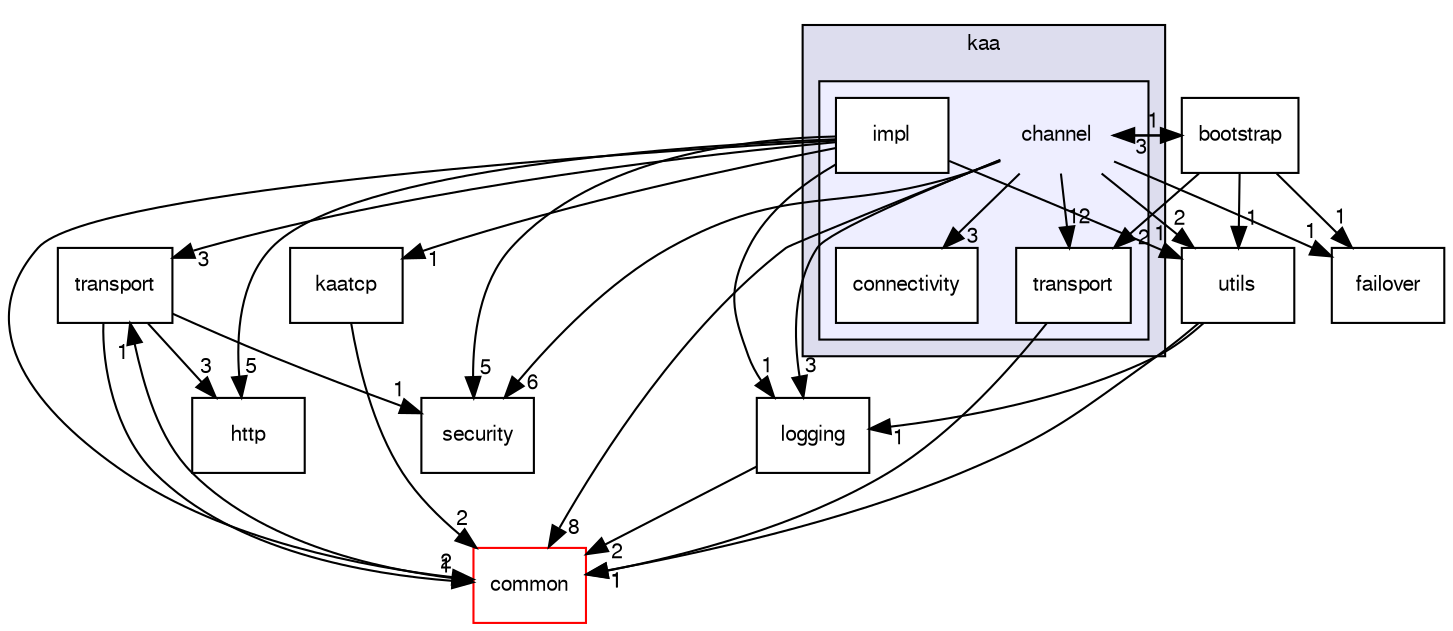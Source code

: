 digraph "/var/lib/jenkins/workspace/kaa_release_0_8_1/client/client-multi/client-cpp/kaa/channel" {
  bgcolor=transparent;
  compound=true
  node [ fontsize="10", fontname="FreeSans"];
  edge [ labelfontsize="10", labelfontname="FreeSans"];
  subgraph clusterdir_166362611a1dac7bcb60d7f160b543eb {
    graph [ bgcolor="#ddddee", pencolor="black", label="kaa" fontname="FreeSans", fontsize="10", URL="dir_166362611a1dac7bcb60d7f160b543eb.html"]
  subgraph clusterdir_3c77a1bfb2f1b75ba905b9067f8f6b0b {
    graph [ bgcolor="#eeeeff", pencolor="black", label="" URL="dir_3c77a1bfb2f1b75ba905b9067f8f6b0b.html"];
    dir_3c77a1bfb2f1b75ba905b9067f8f6b0b [shape=plaintext label="channel"];
    dir_2573c70bee53359b6e387466921b626c [shape=box label="connectivity" color="black" fillcolor="white" style="filled" URL="dir_2573c70bee53359b6e387466921b626c.html"];
    dir_912d8b66df8cd5ec28ed80d584066eba [shape=box label="impl" color="black" fillcolor="white" style="filled" URL="dir_912d8b66df8cd5ec28ed80d584066eba.html"];
    dir_443ceb76431a9b3cdecbdb0632ea6934 [shape=box label="transport" color="black" fillcolor="white" style="filled" URL="dir_443ceb76431a9b3cdecbdb0632ea6934.html"];
  }
  }
  dir_200da5f6feac63b2fe25c8eec84518a3 [shape=box label="http" URL="dir_200da5f6feac63b2fe25c8eec84518a3.html"];
  dir_464c57354be72e337ec695cd5d934b8e [shape=box label="security" URL="dir_464c57354be72e337ec695cd5d934b8e.html"];
  dir_b5935b01fd2603397d786939c20164be [shape=box label="common" color="red" URL="dir_b5935b01fd2603397d786939c20164be.html"];
  dir_364fe8db2b0d3c8b064d9ba974daa161 [shape=box label="failover" URL="dir_364fe8db2b0d3c8b064d9ba974daa161.html"];
  dir_e3d1db47e27b41b8b15b9edcfa1842dd [shape=box label="utils" URL="dir_e3d1db47e27b41b8b15b9edcfa1842dd.html"];
  dir_0adc8c108fef56fe834e3bf24a90a817 [shape=box label="kaatcp" URL="dir_0adc8c108fef56fe834e3bf24a90a817.html"];
  dir_a2ae5a5307bc92fbaef4c5a3a742018e [shape=box label="bootstrap" URL="dir_a2ae5a5307bc92fbaef4c5a3a742018e.html"];
  dir_174009fed7d1335a6d062483af9a278a [shape=box label="transport" URL="dir_174009fed7d1335a6d062483af9a278a.html"];
  dir_0f7723c781078f8210cbf31cc0fe6a94 [shape=box label="logging" URL="dir_0f7723c781078f8210cbf31cc0fe6a94.html"];
  dir_3c77a1bfb2f1b75ba905b9067f8f6b0b->dir_464c57354be72e337ec695cd5d934b8e [headlabel="6", labeldistance=1.5 headhref="dir_000010_000031.html"];
  dir_3c77a1bfb2f1b75ba905b9067f8f6b0b->dir_2573c70bee53359b6e387466921b626c [headlabel="3", labeldistance=1.5 headhref="dir_000010_000011.html"];
  dir_3c77a1bfb2f1b75ba905b9067f8f6b0b->dir_443ceb76431a9b3cdecbdb0632ea6934 [headlabel="12", labeldistance=1.5 headhref="dir_000010_000013.html"];
  dir_3c77a1bfb2f1b75ba905b9067f8f6b0b->dir_b5935b01fd2603397d786939c20164be [headlabel="8", labeldistance=1.5 headhref="dir_000010_000014.html"];
  dir_3c77a1bfb2f1b75ba905b9067f8f6b0b->dir_364fe8db2b0d3c8b064d9ba974daa161 [headlabel="1", labeldistance=1.5 headhref="dir_000010_000022.html"];
  dir_3c77a1bfb2f1b75ba905b9067f8f6b0b->dir_e3d1db47e27b41b8b15b9edcfa1842dd [headlabel="2", labeldistance=1.5 headhref="dir_000010_000034.html"];
  dir_3c77a1bfb2f1b75ba905b9067f8f6b0b->dir_a2ae5a5307bc92fbaef4c5a3a742018e [headlabel="1", labeldistance=1.5 headhref="dir_000010_000009.html"];
  dir_3c77a1bfb2f1b75ba905b9067f8f6b0b->dir_0f7723c781078f8210cbf31cc0fe6a94 [headlabel="3", labeldistance=1.5 headhref="dir_000010_000027.html"];
  dir_443ceb76431a9b3cdecbdb0632ea6934->dir_b5935b01fd2603397d786939c20164be [headlabel="1", labeldistance=1.5 headhref="dir_000013_000014.html"];
  dir_b5935b01fd2603397d786939c20164be->dir_174009fed7d1335a6d062483af9a278a [headlabel="1", labeldistance=1.5 headhref="dir_000014_000033.html"];
  dir_e3d1db47e27b41b8b15b9edcfa1842dd->dir_b5935b01fd2603397d786939c20164be [headlabel="1", labeldistance=1.5 headhref="dir_000034_000014.html"];
  dir_e3d1db47e27b41b8b15b9edcfa1842dd->dir_0f7723c781078f8210cbf31cc0fe6a94 [headlabel="1", labeldistance=1.5 headhref="dir_000034_000027.html"];
  dir_0adc8c108fef56fe834e3bf24a90a817->dir_b5935b01fd2603397d786939c20164be [headlabel="2", labeldistance=1.5 headhref="dir_000024_000014.html"];
  dir_a2ae5a5307bc92fbaef4c5a3a742018e->dir_3c77a1bfb2f1b75ba905b9067f8f6b0b [headlabel="3", labeldistance=1.5 headhref="dir_000009_000010.html"];
  dir_a2ae5a5307bc92fbaef4c5a3a742018e->dir_443ceb76431a9b3cdecbdb0632ea6934 [headlabel="2", labeldistance=1.5 headhref="dir_000009_000013.html"];
  dir_a2ae5a5307bc92fbaef4c5a3a742018e->dir_364fe8db2b0d3c8b064d9ba974daa161 [headlabel="1", labeldistance=1.5 headhref="dir_000009_000022.html"];
  dir_a2ae5a5307bc92fbaef4c5a3a742018e->dir_e3d1db47e27b41b8b15b9edcfa1842dd [headlabel="1", labeldistance=1.5 headhref="dir_000009_000034.html"];
  dir_912d8b66df8cd5ec28ed80d584066eba->dir_200da5f6feac63b2fe25c8eec84518a3 [headlabel="5", labeldistance=1.5 headhref="dir_000012_000023.html"];
  dir_912d8b66df8cd5ec28ed80d584066eba->dir_464c57354be72e337ec695cd5d934b8e [headlabel="5", labeldistance=1.5 headhref="dir_000012_000031.html"];
  dir_912d8b66df8cd5ec28ed80d584066eba->dir_b5935b01fd2603397d786939c20164be [headlabel="2", labeldistance=1.5 headhref="dir_000012_000014.html"];
  dir_912d8b66df8cd5ec28ed80d584066eba->dir_e3d1db47e27b41b8b15b9edcfa1842dd [headlabel="1", labeldistance=1.5 headhref="dir_000012_000034.html"];
  dir_912d8b66df8cd5ec28ed80d584066eba->dir_0adc8c108fef56fe834e3bf24a90a817 [headlabel="1", labeldistance=1.5 headhref="dir_000012_000024.html"];
  dir_912d8b66df8cd5ec28ed80d584066eba->dir_174009fed7d1335a6d062483af9a278a [headlabel="3", labeldistance=1.5 headhref="dir_000012_000033.html"];
  dir_912d8b66df8cd5ec28ed80d584066eba->dir_0f7723c781078f8210cbf31cc0fe6a94 [headlabel="1", labeldistance=1.5 headhref="dir_000012_000027.html"];
  dir_0f7723c781078f8210cbf31cc0fe6a94->dir_b5935b01fd2603397d786939c20164be [headlabel="2", labeldistance=1.5 headhref="dir_000027_000014.html"];
  dir_174009fed7d1335a6d062483af9a278a->dir_200da5f6feac63b2fe25c8eec84518a3 [headlabel="3", labeldistance=1.5 headhref="dir_000033_000023.html"];
  dir_174009fed7d1335a6d062483af9a278a->dir_464c57354be72e337ec695cd5d934b8e [headlabel="1", labeldistance=1.5 headhref="dir_000033_000031.html"];
  dir_174009fed7d1335a6d062483af9a278a->dir_b5935b01fd2603397d786939c20164be [headlabel="1", labeldistance=1.5 headhref="dir_000033_000014.html"];
}
